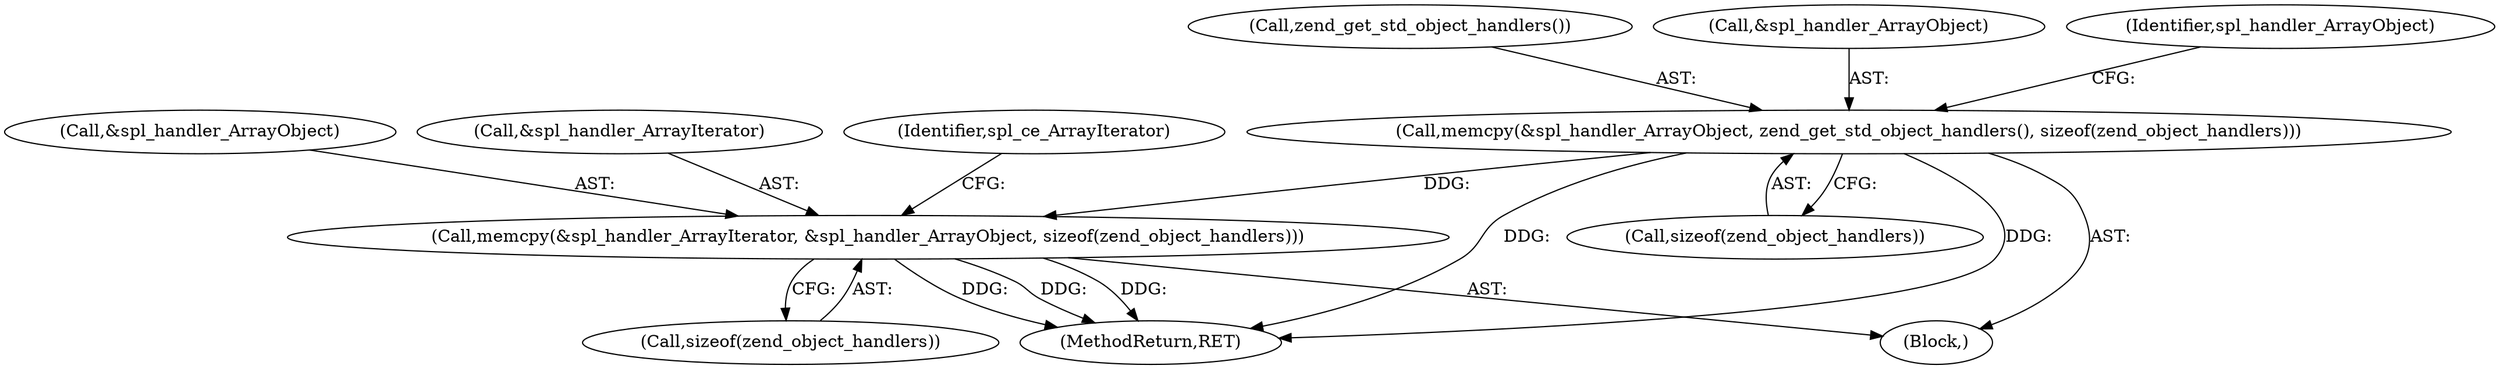 digraph "0_php-src_3f627e580acfdaf0595ae3b115b8bec677f203ee?w=1@API" {
"1000119" [label="(Call,memcpy(&spl_handler_ArrayObject, zend_get_std_object_handlers(), sizeof(zend_object_handlers)))"];
"1000219" [label="(Call,memcpy(&spl_handler_ArrayIterator, &spl_handler_ArrayObject, sizeof(zend_object_handlers)))"];
"1000102" [label="(Block,)"];
"1000224" [label="(Call,sizeof(zend_object_handlers))"];
"1000228" [label="(Identifier,spl_ce_ArrayIterator)"];
"1000122" [label="(Call,zend_get_std_object_handlers())"];
"1000119" [label="(Call,memcpy(&spl_handler_ArrayObject, zend_get_std_object_handlers(), sizeof(zend_object_handlers)))"];
"1000120" [label="(Call,&spl_handler_ArrayObject)"];
"1000222" [label="(Call,&spl_handler_ArrayObject)"];
"1000219" [label="(Call,memcpy(&spl_handler_ArrayIterator, &spl_handler_ArrayObject, sizeof(zend_object_handlers)))"];
"1000266" [label="(MethodReturn,RET)"];
"1000220" [label="(Call,&spl_handler_ArrayIterator)"];
"1000127" [label="(Identifier,spl_handler_ArrayObject)"];
"1000123" [label="(Call,sizeof(zend_object_handlers))"];
"1000119" -> "1000102"  [label="AST: "];
"1000119" -> "1000123"  [label="CFG: "];
"1000120" -> "1000119"  [label="AST: "];
"1000122" -> "1000119"  [label="AST: "];
"1000123" -> "1000119"  [label="AST: "];
"1000127" -> "1000119"  [label="CFG: "];
"1000119" -> "1000266"  [label="DDG: "];
"1000119" -> "1000266"  [label="DDG: "];
"1000119" -> "1000219"  [label="DDG: "];
"1000219" -> "1000102"  [label="AST: "];
"1000219" -> "1000224"  [label="CFG: "];
"1000220" -> "1000219"  [label="AST: "];
"1000222" -> "1000219"  [label="AST: "];
"1000224" -> "1000219"  [label="AST: "];
"1000228" -> "1000219"  [label="CFG: "];
"1000219" -> "1000266"  [label="DDG: "];
"1000219" -> "1000266"  [label="DDG: "];
"1000219" -> "1000266"  [label="DDG: "];
}
